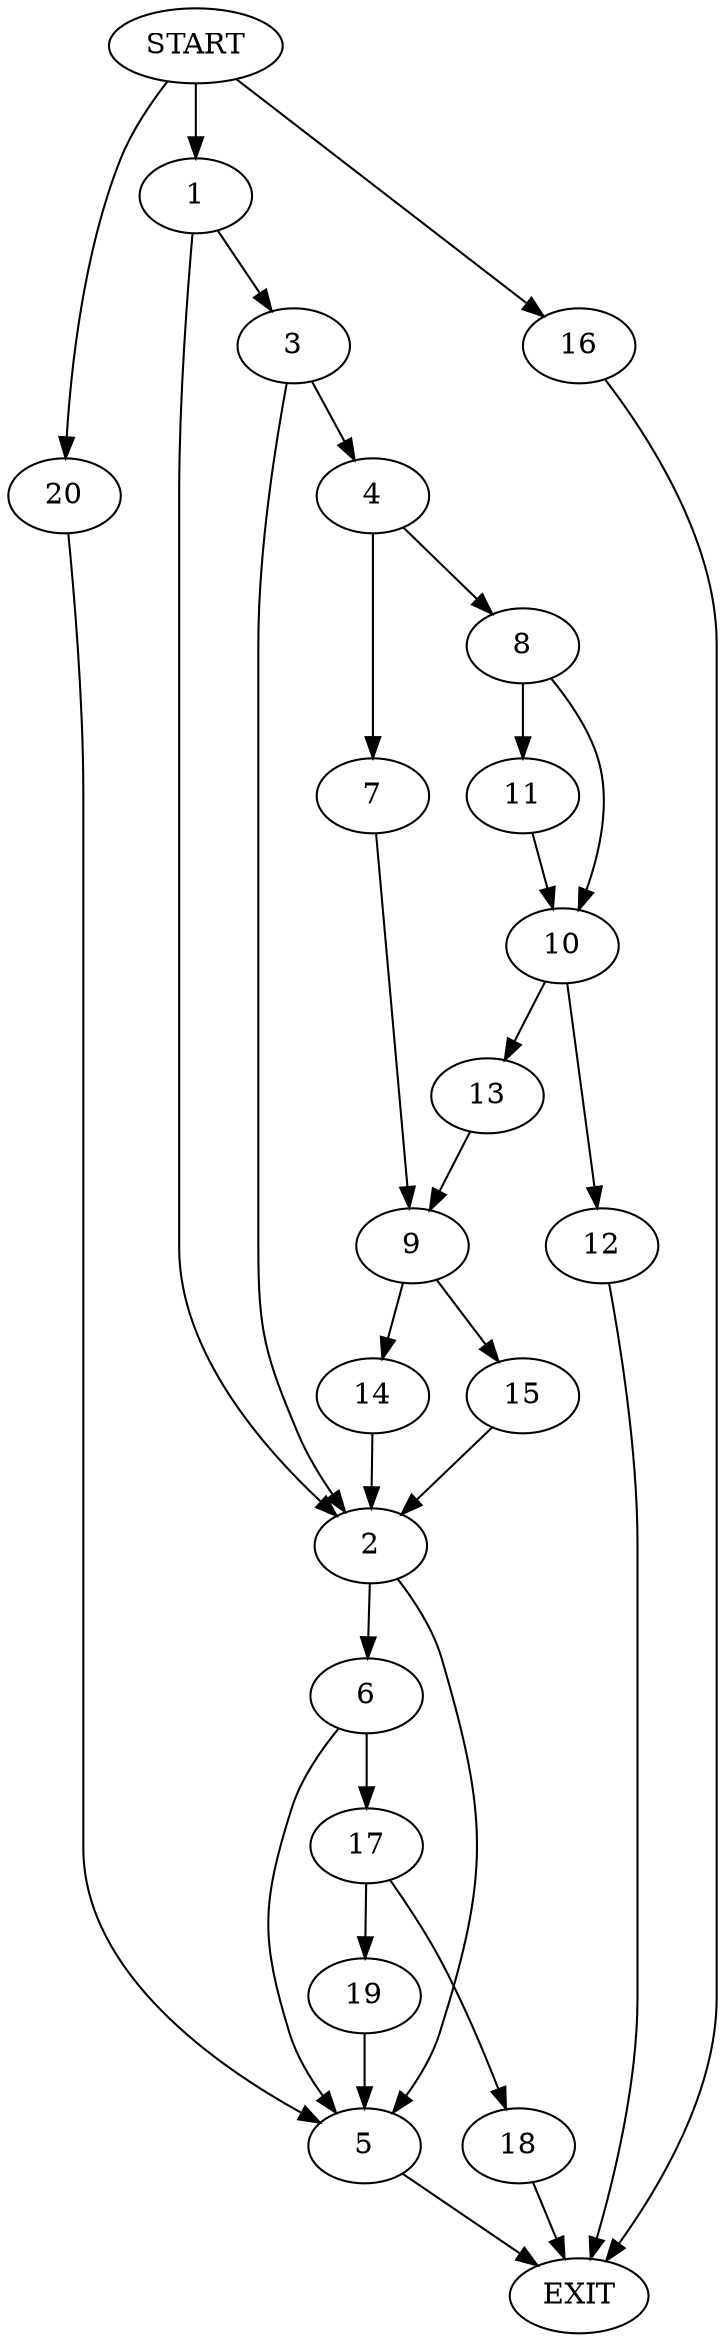 digraph {
0 [label="START"]
21 [label="EXIT"]
0 -> 1
1 -> 2
1 -> 3
3 -> 2
3 -> 4
2 -> 5
2 -> 6
4 -> 7
4 -> 8
7 -> 9
8 -> 10
8 -> 11
11 -> 10
10 -> 12
10 -> 13
13 -> 9
12 -> 21
9 -> 14
9 -> 15
0 -> 16
16 -> 21
15 -> 2
14 -> 2
6 -> 5
6 -> 17
5 -> 21
17 -> 18
17 -> 19
19 -> 5
18 -> 21
0 -> 20
20 -> 5
}
